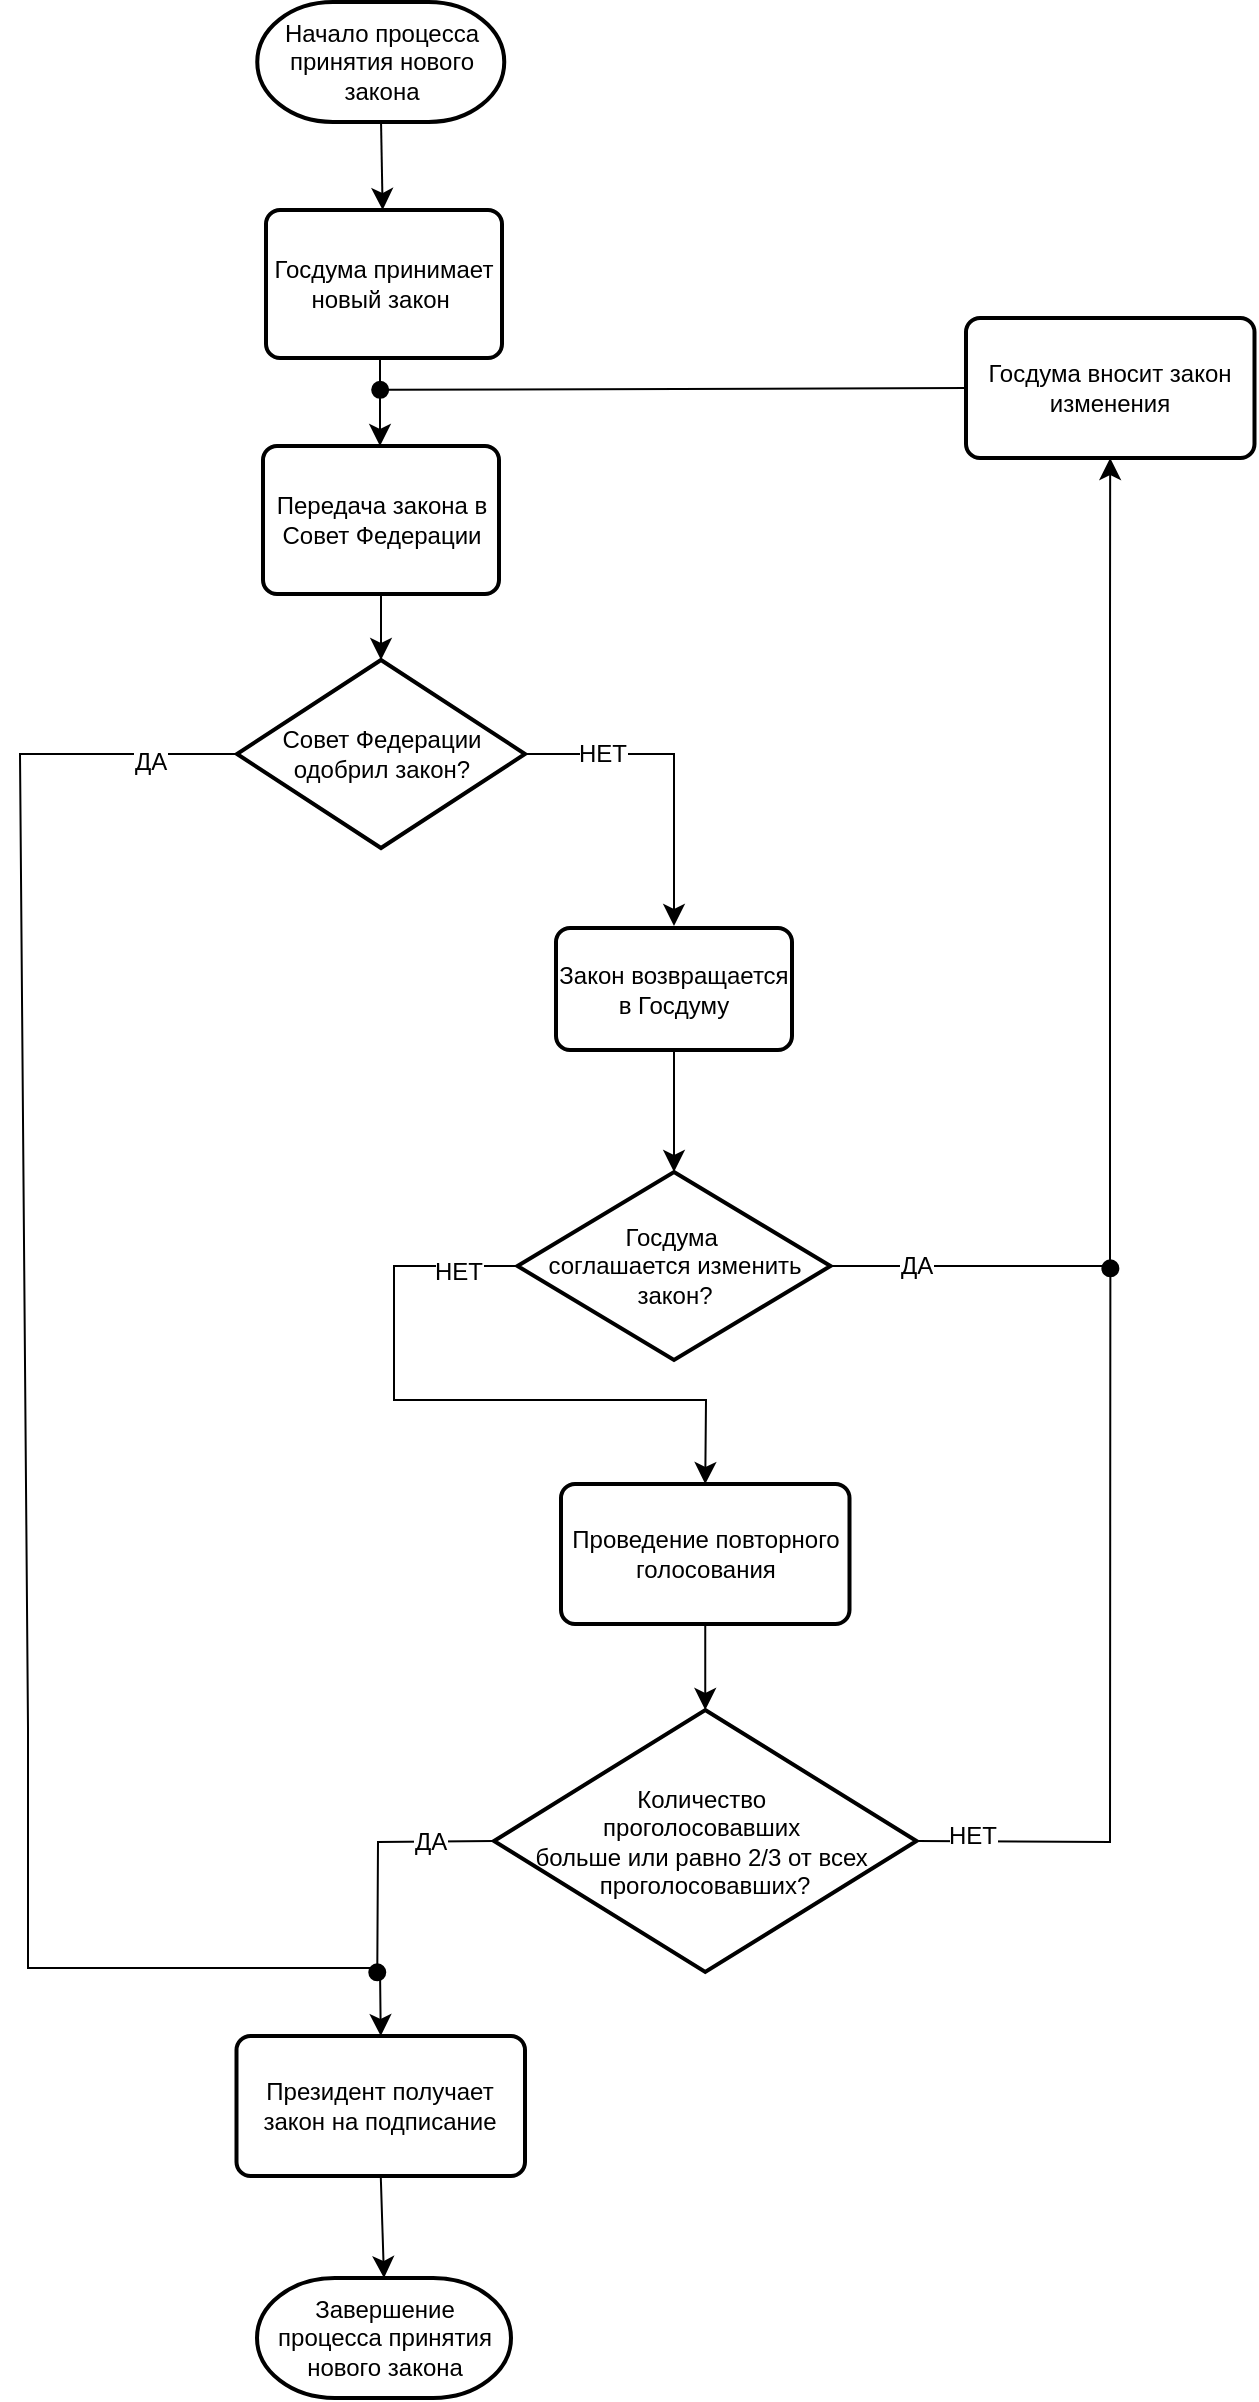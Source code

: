 <mxfile version="26.0.15">
  <diagram name="Страница — 1" id="T3bjwXwqdDUt82ZnAAJP">
    <mxGraphModel dx="1909" dy="1535" grid="0" gridSize="10" guides="1" tooltips="1" connect="1" arrows="1" fold="1" page="0" pageScale="1" pageWidth="690" pageHeight="980" math="0" shadow="0">
      <root>
        <mxCell id="0" />
        <mxCell id="1" parent="0" />
        <mxCell id="x61N2MSRTouaJFTVbICT-13" style="edgeStyle=none;curved=1;rounded=0;orthogonalLoop=1;jettySize=auto;html=1;exitX=0.5;exitY=1;exitDx=0;exitDy=0;exitPerimeter=0;fontSize=12;startSize=8;endSize=8;" edge="1" parent="1" target="x61N2MSRTouaJFTVbICT-9">
          <mxGeometry relative="1" as="geometry">
            <mxPoint x="232.5" y="-39" as="sourcePoint" />
          </mxGeometry>
        </mxCell>
        <mxCell id="x61N2MSRTouaJFTVbICT-5" value="Совет Федерации одобрил закон?" style="strokeWidth=2;html=1;shape=mxgraph.flowchart.decision;whiteSpace=wrap;" vertex="1" parent="1">
          <mxGeometry x="160.5" y="231" width="144" height="94" as="geometry" />
        </mxCell>
        <mxCell id="x61N2MSRTouaJFTVbICT-6" value="Закон возвращается в Госдуму" style="rounded=1;whiteSpace=wrap;html=1;absoluteArcSize=1;arcSize=14;strokeWidth=2;" vertex="1" parent="1">
          <mxGeometry x="320" y="365" width="118" height="61" as="geometry" />
        </mxCell>
        <mxCell id="x61N2MSRTouaJFTVbICT-8" value="Передача закона в Совет Федерации" style="rounded=1;whiteSpace=wrap;html=1;absoluteArcSize=1;arcSize=14;strokeWidth=2;" vertex="1" parent="1">
          <mxGeometry x="173.5" y="124" width="118" height="74" as="geometry" />
        </mxCell>
        <mxCell id="x61N2MSRTouaJFTVbICT-9" value="Госдума принимает новый закон&amp;nbsp;" style="rounded=1;whiteSpace=wrap;html=1;absoluteArcSize=1;arcSize=14;strokeWidth=2;" vertex="1" parent="1">
          <mxGeometry x="175" y="6" width="118" height="74" as="geometry" />
        </mxCell>
        <mxCell id="x61N2MSRTouaJFTVbICT-28" style="edgeStyle=none;curved=0;rounded=0;orthogonalLoop=1;jettySize=auto;html=1;exitX=0;exitY=0.5;exitDx=0;exitDy=0;exitPerimeter=0;entryX=0.5;entryY=0;entryDx=0;entryDy=0;fontSize=12;startSize=8;endSize=8;" edge="1" parent="1" source="x61N2MSRTouaJFTVbICT-10" target="x61N2MSRTouaJFTVbICT-11">
          <mxGeometry relative="1" as="geometry">
            <Array as="points">
              <mxPoint x="239" y="534" />
              <mxPoint x="239" y="601" />
              <mxPoint x="395" y="601" />
            </Array>
          </mxGeometry>
        </mxCell>
        <mxCell id="x61N2MSRTouaJFTVbICT-33" value="НЕТ" style="edgeLabel;html=1;align=center;verticalAlign=middle;resizable=0;points=[];fontSize=12;" vertex="1" connectable="0" parent="x61N2MSRTouaJFTVbICT-28">
          <mxGeometry x="-0.74" y="3" relative="1" as="geometry">
            <mxPoint x="12" as="offset" />
          </mxGeometry>
        </mxCell>
        <mxCell id="x61N2MSRTouaJFTVbICT-31" style="edgeStyle=none;curved=0;rounded=0;orthogonalLoop=1;jettySize=auto;html=1;exitX=1;exitY=0.5;exitDx=0;exitDy=0;exitPerimeter=0;fontSize=12;startSize=8;endSize=8;" edge="1" parent="1" source="x61N2MSRTouaJFTVbICT-10" target="x61N2MSRTouaJFTVbICT-30">
          <mxGeometry relative="1" as="geometry">
            <Array as="points">
              <mxPoint x="597" y="534" />
              <mxPoint x="597" y="214" />
            </Array>
          </mxGeometry>
        </mxCell>
        <mxCell id="x61N2MSRTouaJFTVbICT-32" value="ДА" style="edgeLabel;html=1;align=center;verticalAlign=middle;resizable=0;points=[];fontSize=12;" vertex="1" connectable="0" parent="x61N2MSRTouaJFTVbICT-31">
          <mxGeometry x="-0.889" y="5" relative="1" as="geometry">
            <mxPoint x="12" y="5" as="offset" />
          </mxGeometry>
        </mxCell>
        <mxCell id="x61N2MSRTouaJFTVbICT-10" value="Госдума&amp;nbsp;&lt;div&gt;соглашается изменить закон?&lt;/div&gt;" style="strokeWidth=2;html=1;shape=mxgraph.flowchart.decision;whiteSpace=wrap;" vertex="1" parent="1">
          <mxGeometry x="300.75" y="487" width="156.5" height="94" as="geometry" />
        </mxCell>
        <mxCell id="x61N2MSRTouaJFTVbICT-11" value="Проведение повторного голосования" style="rounded=1;whiteSpace=wrap;html=1;absoluteArcSize=1;arcSize=14;strokeWidth=2;" vertex="1" parent="1">
          <mxGeometry x="322.5" y="643" width="144.25" height="70" as="geometry" />
        </mxCell>
        <mxCell id="x61N2MSRTouaJFTVbICT-36" style="edgeStyle=none;curved=0;rounded=0;orthogonalLoop=1;jettySize=auto;html=1;exitX=0;exitY=0.5;exitDx=0;exitDy=0;exitPerimeter=0;fontSize=12;startSize=8;endSize=8;endArrow=oval;endFill=1;" edge="1" parent="1" source="x61N2MSRTouaJFTVbICT-12">
          <mxGeometry relative="1" as="geometry">
            <mxPoint x="230.636" y="887.182" as="targetPoint" />
            <Array as="points">
              <mxPoint x="231" y="822" />
            </Array>
          </mxGeometry>
        </mxCell>
        <mxCell id="x61N2MSRTouaJFTVbICT-37" value="ДА" style="edgeLabel;html=1;align=center;verticalAlign=middle;resizable=0;points=[];fontSize=12;" vertex="1" connectable="0" parent="x61N2MSRTouaJFTVbICT-36">
          <mxGeometry x="-0.471" relative="1" as="geometry">
            <mxPoint as="offset" />
          </mxGeometry>
        </mxCell>
        <mxCell id="x61N2MSRTouaJFTVbICT-38" style="edgeStyle=none;curved=0;rounded=0;orthogonalLoop=1;jettySize=auto;html=1;exitX=1;exitY=0.5;exitDx=0;exitDy=0;exitPerimeter=0;fontSize=12;startSize=8;endSize=8;endArrow=oval;endFill=1;" edge="1" parent="1" source="x61N2MSRTouaJFTVbICT-12">
          <mxGeometry relative="1" as="geometry">
            <mxPoint x="597.182" y="535.182" as="targetPoint" />
            <Array as="points">
              <mxPoint x="597" y="822" />
            </Array>
          </mxGeometry>
        </mxCell>
        <mxCell id="x61N2MSRTouaJFTVbICT-39" value="НЕТ" style="edgeLabel;html=1;align=center;verticalAlign=middle;resizable=0;points=[];fontSize=12;" vertex="1" connectable="0" parent="x61N2MSRTouaJFTVbICT-38">
          <mxGeometry x="-0.859" y="3" relative="1" as="geometry">
            <mxPoint as="offset" />
          </mxGeometry>
        </mxCell>
        <mxCell id="x61N2MSRTouaJFTVbICT-12" value="Количество&amp;nbsp;&lt;div&gt;проголосовавших&amp;nbsp;&lt;div&gt;больше или равно 2/3 от всех&amp;nbsp;&lt;/div&gt;&lt;div&gt;проголосовавших?&lt;/div&gt;&lt;/div&gt;" style="strokeWidth=2;html=1;shape=mxgraph.flowchart.decision;whiteSpace=wrap;" vertex="1" parent="1">
          <mxGeometry x="289" y="756" width="211.25" height="131" as="geometry" />
        </mxCell>
        <mxCell id="x61N2MSRTouaJFTVbICT-15" style="edgeStyle=none;curved=1;rounded=0;orthogonalLoop=1;jettySize=auto;html=1;exitX=0.5;exitY=1;exitDx=0;exitDy=0;exitPerimeter=0;fontSize=12;startSize=8;endSize=8;" edge="1" parent="1">
          <mxGeometry relative="1" as="geometry">
            <mxPoint x="232" y="79" as="sourcePoint" />
            <mxPoint x="232" y="124" as="targetPoint" />
          </mxGeometry>
        </mxCell>
        <mxCell id="x61N2MSRTouaJFTVbICT-16" style="edgeStyle=none;curved=1;rounded=0;orthogonalLoop=1;jettySize=auto;html=1;exitX=0.5;exitY=1;exitDx=0;exitDy=0;entryX=0.5;entryY=0;entryDx=0;entryDy=0;entryPerimeter=0;fontSize=12;startSize=8;endSize=8;" edge="1" parent="1" source="x61N2MSRTouaJFTVbICT-8" target="x61N2MSRTouaJFTVbICT-5">
          <mxGeometry relative="1" as="geometry" />
        </mxCell>
        <mxCell id="x61N2MSRTouaJFTVbICT-17" value="Президент получает закон на подписание" style="rounded=1;whiteSpace=wrap;html=1;absoluteArcSize=1;arcSize=14;strokeWidth=2;" vertex="1" parent="1">
          <mxGeometry x="160.25" y="919" width="144.25" height="70" as="geometry" />
        </mxCell>
        <mxCell id="x61N2MSRTouaJFTVbICT-20" value="Завершение процесса принятия нового закона" style="strokeWidth=2;html=1;shape=mxgraph.flowchart.terminator;whiteSpace=wrap;" vertex="1" parent="1">
          <mxGeometry x="170.5" y="1040" width="127" height="60" as="geometry" />
        </mxCell>
        <mxCell id="x61N2MSRTouaJFTVbICT-21" value="Начало процесса принятия нового закона" style="strokeWidth=2;html=1;shape=mxgraph.flowchart.terminator;whiteSpace=wrap;" vertex="1" parent="1">
          <mxGeometry x="170.63" y="-98" width="123.5" height="60" as="geometry" />
        </mxCell>
        <mxCell id="x61N2MSRTouaJFTVbICT-22" style="edgeStyle=none;curved=0;rounded=0;orthogonalLoop=1;jettySize=auto;html=1;exitX=0;exitY=0.5;exitDx=0;exitDy=0;exitPerimeter=0;fontSize=12;startSize=8;endSize=8;entryX=0.5;entryY=0;entryDx=0;entryDy=0;" edge="1" parent="1" source="x61N2MSRTouaJFTVbICT-5" target="x61N2MSRTouaJFTVbICT-17">
          <mxGeometry relative="1" as="geometry">
            <mxPoint x="236" y="892" as="targetPoint" />
            <Array as="points">
              <mxPoint x="52" y="278" />
              <mxPoint x="56" y="765" />
              <mxPoint x="56" y="885" />
              <mxPoint x="232" y="885" />
            </Array>
          </mxGeometry>
        </mxCell>
        <mxCell id="x61N2MSRTouaJFTVbICT-24" value="ДА" style="edgeLabel;html=1;align=center;verticalAlign=middle;resizable=0;points=[];fontSize=12;" vertex="1" connectable="0" parent="x61N2MSRTouaJFTVbICT-22">
          <mxGeometry x="-0.905" y="4" relative="1" as="geometry">
            <mxPoint as="offset" />
          </mxGeometry>
        </mxCell>
        <mxCell id="x61N2MSRTouaJFTVbICT-25" style="edgeStyle=none;curved=0;rounded=0;orthogonalLoop=1;jettySize=auto;html=1;exitX=1;exitY=0.5;exitDx=0;exitDy=0;exitPerimeter=0;fontSize=12;startSize=8;endSize=8;" edge="1" parent="1" source="x61N2MSRTouaJFTVbICT-5">
          <mxGeometry relative="1" as="geometry">
            <mxPoint x="379" y="364" as="targetPoint" />
            <Array as="points">
              <mxPoint x="379" y="278" />
            </Array>
          </mxGeometry>
        </mxCell>
        <mxCell id="x61N2MSRTouaJFTVbICT-26" value="НЕТ" style="edgeLabel;html=1;align=center;verticalAlign=middle;resizable=0;points=[];fontSize=12;" vertex="1" connectable="0" parent="x61N2MSRTouaJFTVbICT-25">
          <mxGeometry x="-0.602" y="7" relative="1" as="geometry">
            <mxPoint x="6" y="7" as="offset" />
          </mxGeometry>
        </mxCell>
        <mxCell id="x61N2MSRTouaJFTVbICT-27" style="edgeStyle=none;curved=1;rounded=0;orthogonalLoop=1;jettySize=auto;html=1;exitX=0.5;exitY=1;exitDx=0;exitDy=0;entryX=0.5;entryY=0;entryDx=0;entryDy=0;entryPerimeter=0;fontSize=12;startSize=8;endSize=8;" edge="1" parent="1" source="x61N2MSRTouaJFTVbICT-6" target="x61N2MSRTouaJFTVbICT-10">
          <mxGeometry relative="1" as="geometry" />
        </mxCell>
        <mxCell id="x61N2MSRTouaJFTVbICT-34" style="edgeStyle=none;curved=1;rounded=0;orthogonalLoop=1;jettySize=auto;html=1;exitX=0;exitY=0.5;exitDx=0;exitDy=0;fontSize=12;startSize=8;endSize=8;endArrow=oval;endFill=1;" edge="1" parent="1" source="x61N2MSRTouaJFTVbICT-30">
          <mxGeometry relative="1" as="geometry">
            <mxPoint x="232.091" y="95.909" as="targetPoint" />
          </mxGeometry>
        </mxCell>
        <mxCell id="x61N2MSRTouaJFTVbICT-30" value="Госдума вносит закон изменения" style="rounded=1;whiteSpace=wrap;html=1;absoluteArcSize=1;arcSize=14;strokeWidth=2;" vertex="1" parent="1">
          <mxGeometry x="525" y="60" width="144.25" height="70" as="geometry" />
        </mxCell>
        <mxCell id="x61N2MSRTouaJFTVbICT-35" style="edgeStyle=none;curved=1;rounded=0;orthogonalLoop=1;jettySize=auto;html=1;exitX=0.5;exitY=1;exitDx=0;exitDy=0;entryX=0.5;entryY=0;entryDx=0;entryDy=0;entryPerimeter=0;fontSize=12;startSize=8;endSize=8;" edge="1" parent="1" source="x61N2MSRTouaJFTVbICT-11" target="x61N2MSRTouaJFTVbICT-12">
          <mxGeometry relative="1" as="geometry" />
        </mxCell>
        <mxCell id="x61N2MSRTouaJFTVbICT-40" style="edgeStyle=none;curved=1;rounded=0;orthogonalLoop=1;jettySize=auto;html=1;exitX=0.5;exitY=1;exitDx=0;exitDy=0;entryX=0.5;entryY=0;entryDx=0;entryDy=0;entryPerimeter=0;fontSize=12;startSize=8;endSize=8;" edge="1" parent="1" source="x61N2MSRTouaJFTVbICT-17" target="x61N2MSRTouaJFTVbICT-20">
          <mxGeometry relative="1" as="geometry" />
        </mxCell>
      </root>
    </mxGraphModel>
  </diagram>
</mxfile>
